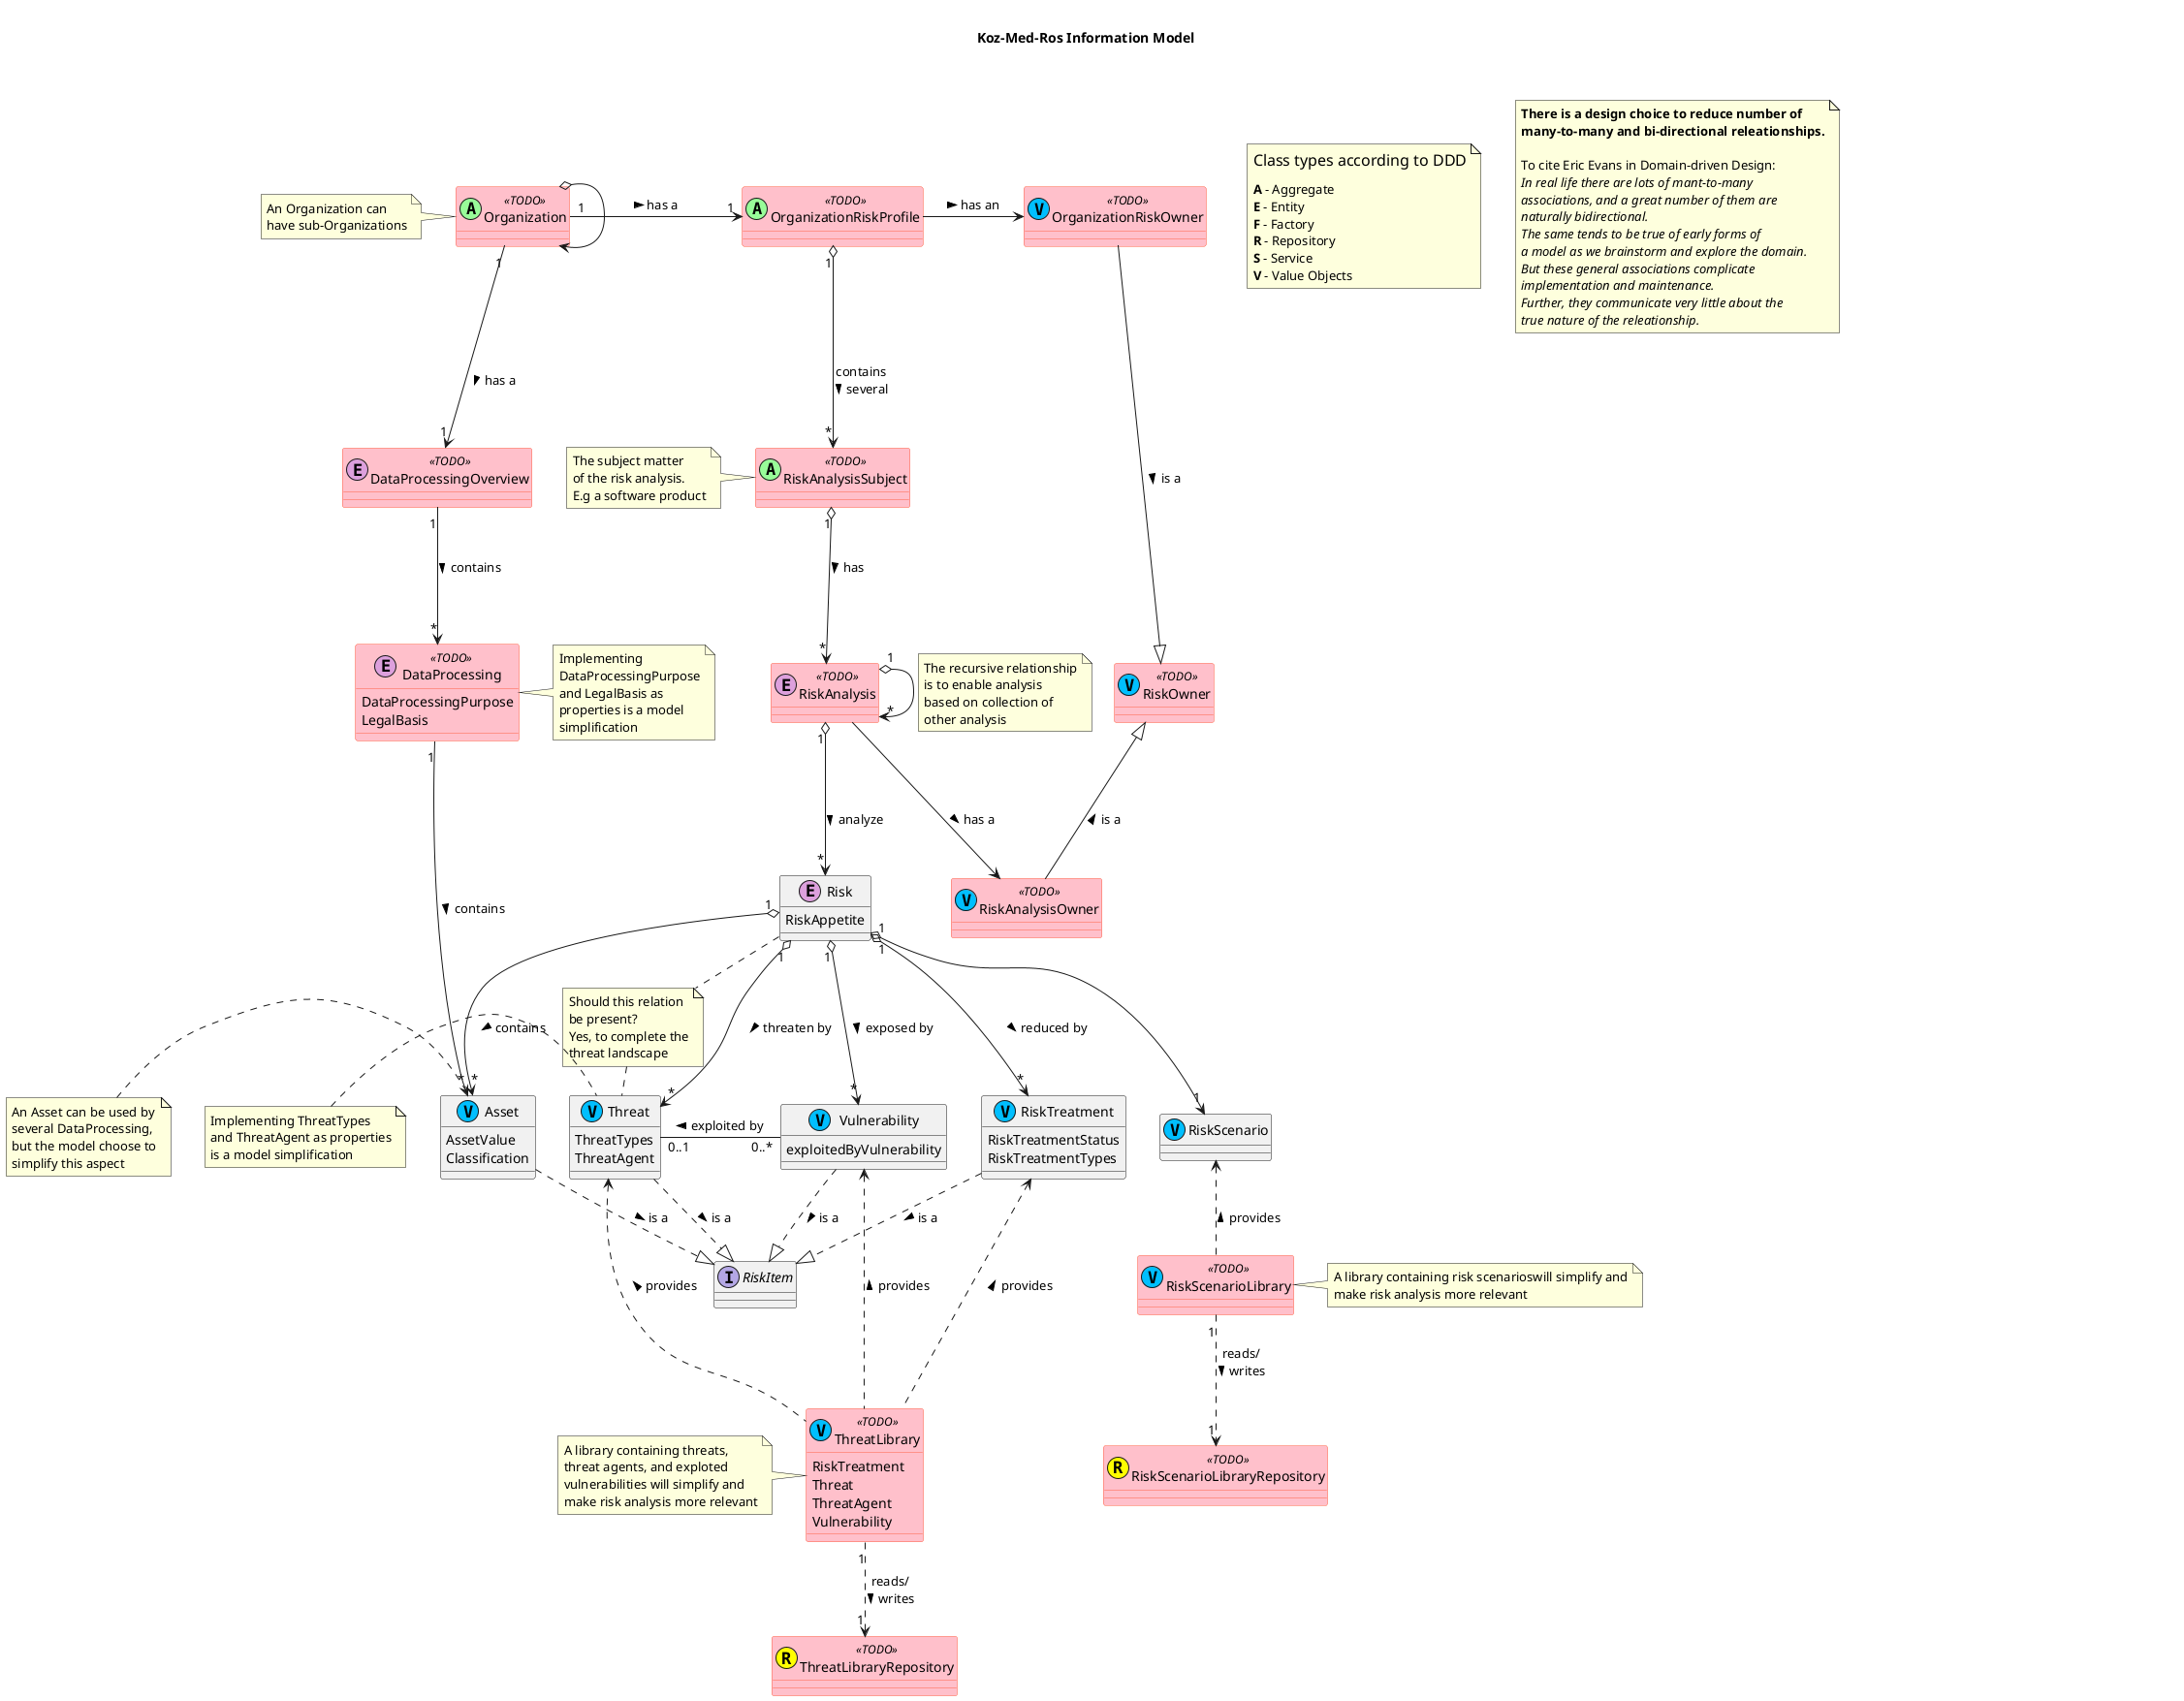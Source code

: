 @startuml
title \nKoz-Med-Ros Information Model\n\n
skinparam class {
    BackgroundColor<<TODO>> Pink
    BorderColor<<TODO>> Tomato
}
skinparam stereotypeCBackgroundColor<<TODO>> LightGray

note as N0
    <size:16>Class types according to DDD</size>
    <size:8> </size>
    <b>A</b> - Aggregate
    <b>E</b> - Entity
    <b>F</b> - Factory
    <b>R</b> - Repository
    <b>S</b> - Service
    <b>V</b> - Value Objects
end note
note as N1
    <b>There is a design choice to reduce number of
    <b>many-to-many and bi-directional releationships.

    To cite Eric Evans in Domain-driven Design:
    <i>In real life there are lots of mant-to-many
    <i>associations, and a great number of them are
    <i>naturally bidirectional.
    <i>The same tends to be true of early forms of
    <i>a model as we brainstorm and explore the domain.
    <i>But these general associations complicate
    <i>implementation and maintenance.
    <i>Further, they communicate very little about the
    <i>true nature of the releationship.</i>
end note

class Asset <<(V,DeepSkyBlue)>> {
  AssetValue
  Classification
}
note left of Asset : An Asset can be used by\nseveral DataProcessing,\nbut the model choose to\nsimplify this aspect

class AssetValue <<(V,DeepSkyBlue)>>
hide AssetValue

enum AssetValueTypes {
    CONFIDENCIALITYVALUE
    INTEGRITYVALUE
    AVAILABILITYVALUE
}
hide AssetValueTypes

class DataProcessingOverview <<(E,plum)TODO>>
class DataProcessing <<(E,plum)TODO>>
{
    DataProcessingPurpose
    LegalBasis
}
note right: Implementing\nDataProcessingPurpose\nand LegalBasis as\nproperties is a model\nsimplification

class DataProcessingPurpose <<(V,DeepSkyBlue)TODO>>
hide DataProcessingPurpose
class LegalBasis <<(V,DeepSkyBlue)TODO>>
hide LegalBasis
class Organization <<(A,Palegreen)TODO>>
class OrganizationRiskProfile <<(A,Palegreen)TODO>>
class OrganizationRiskOwner <<(V,DeepSkyBlue)TODO>>
class RiskAnalysisSubject <<(A,Palegreen)TODO>>
note left of RiskAnalysisSubject : The subject matter\nof the risk analysis.\nE.g a software product
class Risk <<(E,plum)>>
{
    RiskAppetite
}
class RiskScenario <<(V,DeepSkyBlue)>>
class RiskScenarioLibrary <<(V,DeepSkyBlue)TODO>>
note right: A library containing risk scenarios\ will simplify and\nmake risk analysis more relevant

class RiskScenarioLibraryRepository <<(R,Yellow)TODO>>
class RiskAnalysis <<(E,plum)TODO>>
class RiskAppetite <<(V,DeepSkyBlue)>>
hide RiskAppetite

class RiskAnalysisOwner <<(V,DeepSkyBlue)TODO>>
class RiskOwner <<(V,DeepSkyBlue)TODO>>
interface RiskItem
class RiskTreatment <<(V,DeepSkyBlue)>> {
    RiskTreatmentStatus
    RiskTreatmentTypes
}
enum RiskTreatmentStatus {
    EXISTING
    PLANNED
    IMPLEMENTED
}
hide RiskTreatmentStatus

enum RiskTreatmentTypes {
    PROBABILITY_RISK_TREATMENT
    CONSEQUENCE_RISK_TREATMENT
}
hide RiskTreatmentTypes

enum SeverityLevels {
    NONE
    INSIGNIFICANT
    LOW
    MODERATE
    HIGH
    EXTREME
    INVALID
}
hide SeverityLevels

class Threat <<(V,DeepSkyBlue)>> {
    ThreatTypes
    ThreatAgent
}
note left: Implementing ThreatTypes\nand ThreatAgent as properties\nis a model simplification

class ThreatLibrary <<(V,DeepSkyBlue)TODO>> {
    RiskTreatment
    Threat
    ThreatAgent
    Vulnerability
}
note left: A library containing threats, \nthreat agents, and exploted\nvulnerabilities will simplify and\nmake risk analysis more relevant

class ThreatLibraryRepository <<(R,YELLOW)TODO>>
class ThreatAgent <<(V,DeepSkyBlue)>>
hide ThreatAgent
enum ThreatAgentType {
    HUMAN
    ENVIRONMENTAL
}
hide ThreatAgentType

enum ThreatTypes {
    DELIBERATE
    ACCIDENTAL
    ENVIRONMENTAL
}
hide ThreatTypes

class Vulnerability <<(V,DeepSkyBlue)>> {
    exploitedByVulnerability
}

'------ Relations --------
Organization "1" -> "1" OrganizationRiskProfile : has a >
Organization o--> Organization
note left of Organization : An Organization can\nhave sub-Organizations

Organization "1" --> "1" DataProcessingOverview : has a >
DataProcessingOverview "1" --> "*" DataProcessing : contains >
DataProcessing "1" --> "*" Asset : contains >

OrganizationRiskProfile "1" o--> "*" RiskAnalysisSubject : contains\nseveral >
RiskAnalysisSubject "1" o--> "*" RiskAnalysis : has >
OrganizationRiskProfile  -> OrganizationRiskOwner : has an >
RiskAnalysis "1" o--> "*" RiskAnalysis
note bottom on link :The recursive relationship\nis to enable analysis\nbased on collection of\nother analysis
RiskAnalysis "1" o--> "*" Risk : analyze >
RiskAnalysis -> RiskAnalysisOwner : has a >
OrganizationRiskOwner ---|> RiskOwner : is a >
RiskOwner <|--  RiskAnalysisOwner :is a <
Risk "1" o--> "*" Asset :contains >
Risk "1" o--> "*" Threat :threaten by >
note as N2
    Should this relation
    be present?
    Yes, to complete the
    threat landscape
end note
Risk . N2
N2 . Threat

Risk "1" o--> "*" Vulnerability :exposed by >
Risk "1" o--> "*" RiskTreatment :reduced by >
Risk "1" o--> "1" RiskScenario
RiskScenario <.. RiskScenarioLibrary : provides <
RiskScenarioLibrary "1" ..> "1" RiskScenarioLibraryRepository : reads/\nwrites >


Asset ..|> RiskItem :is a >
Vulnerability ..|> RiskItem :is a >
RiskTreatment ..|> RiskItem :is a >
Threat ..|> RiskItem :is a >
Threat <... ThreatLibrary : provides <
Vulnerability <... ThreatLibrary : provides <
RiskTreatment <... ThreatLibrary : provides <
ThreatLibrary "1" ..> "1" ThreatLibraryRepository : reads/\nwrites >

Vulnerability "0..*" -left- "0..1" Threat : exploited by >

newpage
title \nKoz-Med-Ros Information Model - Factories and related objects\n\n
skinparam class {
    BackgroundColor<<TODO>> Pink
    BorderColor<<TODO>> Tomato
}
skinparam stereotypeCBackgroundColor<<TODO>> LightGray
class RiskAnalysisFactory <<(F,Gold)>>
class Risk <<(E,plum)>>
class RiskAnalysis <<(E,plum)TODO>>

RiskAnalysisFactory .. RiskAnalysis : creates >
RiskAnalysisFactory .. Risk : populates >



hide empty members
@enduml
